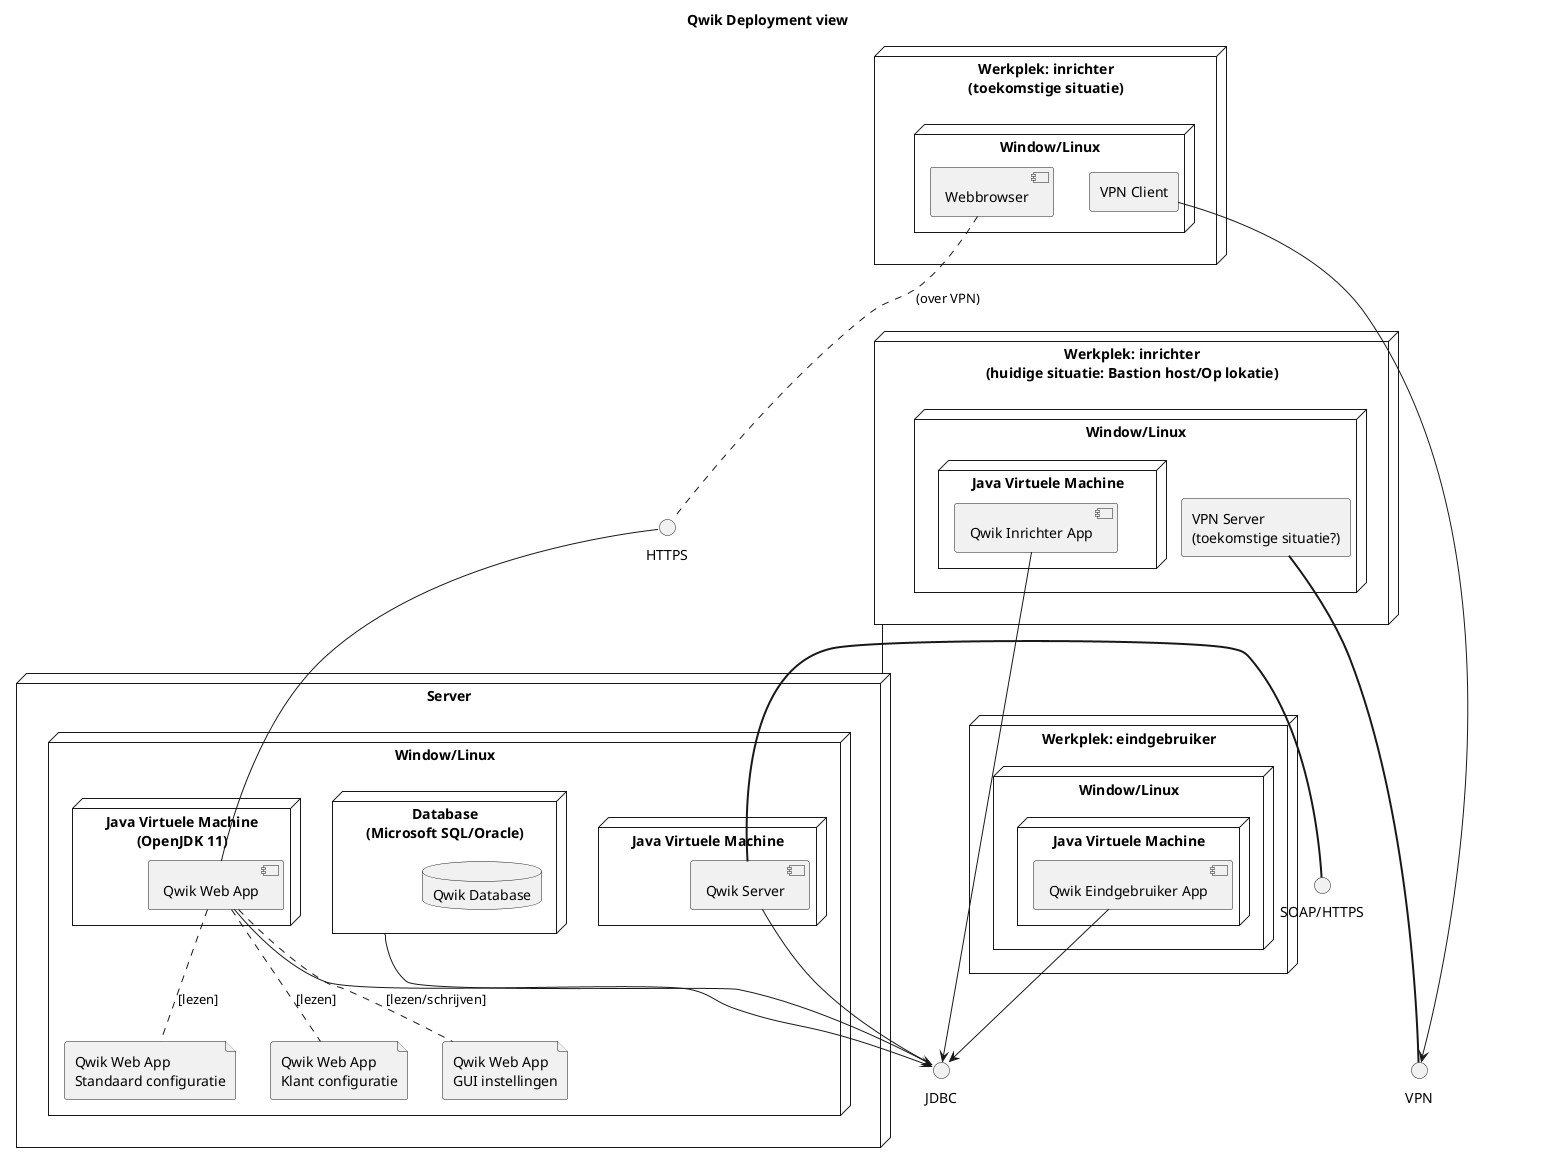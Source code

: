 @startuml
title Qwik Deployment view

node "Werkplek: eindgebruiker" as EW {
    node "Window/Linux" as UOS {
        node "Java Virtuele Machine" as JavaQwikUserApp {
            component "Qwik Eindgebruiker App" as QwikUserApp
        }
    }
}

node "Werkplek: inrichter\n(huidige situatie: Bastion host/Op lokatie)" as Bastion {
    node "Window/Linux" as HIOS {
        node "Java Virtuele Machine" as JavaQwikIApp {
            component "Qwik Inrichter App" as HIApp
        }
        agent "VPN Server\n(toekomstige situatie?)" as VPNServer
    }
}

node "Werkplek: inrichter\n(toekomstige situatie)" as TIW {
    node "Window/Linux" as TIOS {
        component "Webbrowser" as Browser
        agent "VPN Client" as VPNClient
    }
}
TIW -[hidden]left- Bastion
node Server {
    node "Window/Linux" as SOS {
        file "Qwik Web App\nStandaard configuratie" as AppConfig
        file "Qwik Web App\nKlant configuratie" as OmgConfig
        file "Qwik Web App\nGUI instellingen" as InrichtingConfig
        node "Java Virtuele Machine\n(OpenJDK 11)" as JavaQwikWebApp {
            component "Qwik Web App" as QwikWebApp
        }
        QwikWebApp .. AppConfig: [lezen]
        QwikWebApp .. OmgConfig: [lezen]
        QwikWebApp .. InrichtingConfig: [lezen/schrijven]
        node "Java Virtuele Machine" as JavaQwikServer {
            component "Qwik Server" as QwikServer
        }
        node "Database\n(Microsoft SQL/Oracle)" as RDBMS {
            database "Qwik Database" as QwikDb
        }
    }
}
interface "SOAP/HTTPS" as SOAP
interface VPN
interface HTTPS
interface JDBC

RDBMS ---up--- JDBC
HIApp --> JDBC
QwikUserApp --> JDBC
QwikWebApp --> JDBC
QwikServer --> JDBC
QwikServer =right= SOAP
VPNServer =up= VPN
VPNClient -down---> VPN
QwikWebApp -up- HTTPS
Browser .down. HTTPS: (over VPN)
Bastion -down- Server
@enduml